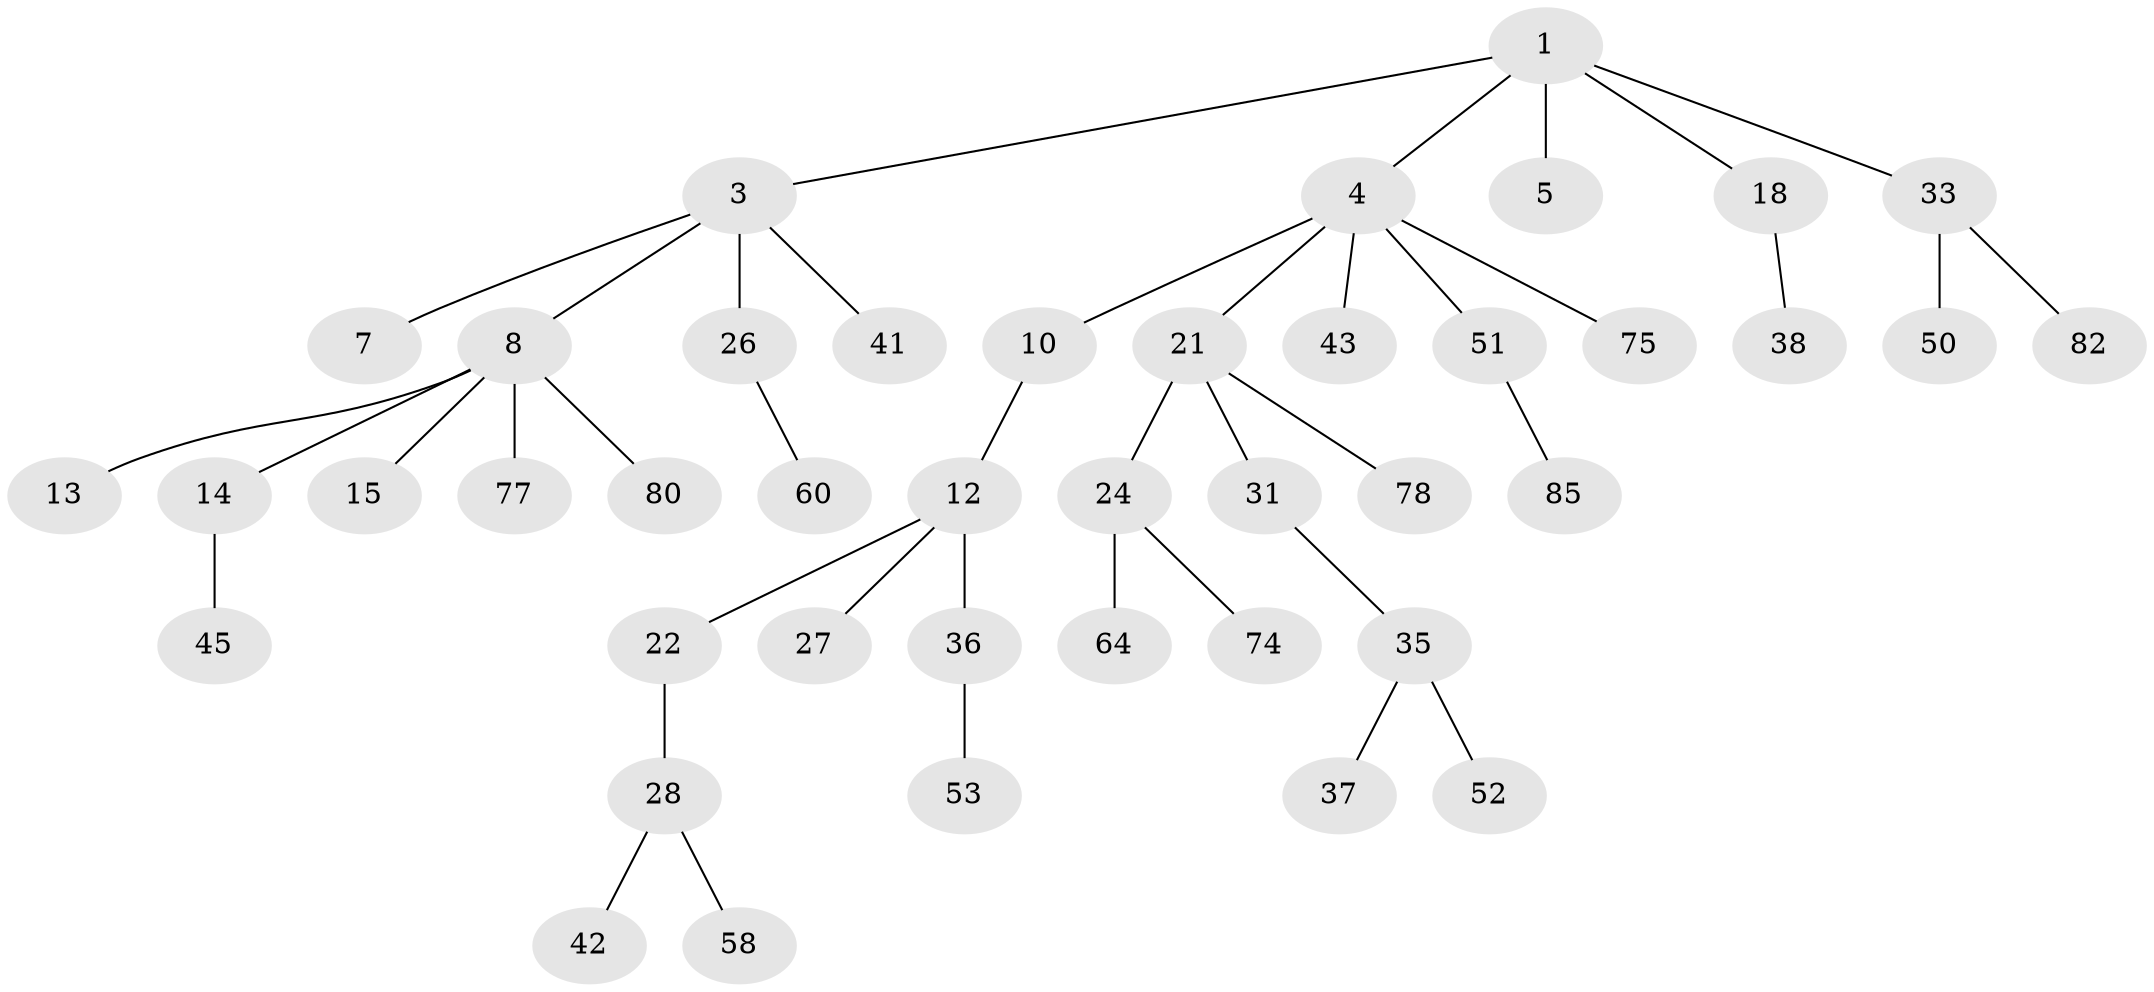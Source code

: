 // original degree distribution, {3: 0.10588235294117647, 4: 0.08235294117647059, 5: 0.03529411764705882, 6: 0.011764705882352941, 2: 0.24705882352941178, 1: 0.5058823529411764, 7: 0.011764705882352941}
// Generated by graph-tools (version 1.1) at 2025/15/03/09/25 04:15:38]
// undirected, 42 vertices, 41 edges
graph export_dot {
graph [start="1"]
  node [color=gray90,style=filled];
  1 [super="+2"];
  3 [super="+6"];
  4 [super="+34+67+9"];
  5 [super="+62"];
  7;
  8 [super="+44"];
  10 [super="+25+83+11"];
  12 [super="+16+56+39"];
  13;
  14;
  15;
  18;
  21 [super="+32"];
  22 [super="+54+84"];
  24 [super="+47+30"];
  26;
  27;
  28 [super="+29"];
  31 [super="+65"];
  33;
  35;
  36;
  37 [super="+61"];
  38 [super="+81"];
  41;
  42 [super="+55"];
  43;
  45;
  50;
  51;
  52;
  53 [super="+69"];
  58 [super="+59+71"];
  60;
  64 [super="+70"];
  74;
  75;
  77;
  78;
  80;
  82;
  85;
  1 -- 5;
  1 -- 33;
  1 -- 18;
  1 -- 3;
  1 -- 4;
  3 -- 7;
  3 -- 8;
  3 -- 26;
  3 -- 41;
  4 -- 10;
  4 -- 21;
  4 -- 51;
  4 -- 43;
  4 -- 75;
  8 -- 13;
  8 -- 14;
  8 -- 15;
  8 -- 77;
  8 -- 80;
  10 -- 12;
  12 -- 27;
  12 -- 36;
  12 -- 22;
  14 -- 45;
  18 -- 38;
  21 -- 24;
  21 -- 31;
  21 -- 78;
  22 -- 28;
  24 -- 74;
  24 -- 64;
  26 -- 60;
  28 -- 42;
  28 -- 58;
  31 -- 35;
  33 -- 50;
  33 -- 82;
  35 -- 37;
  35 -- 52;
  36 -- 53;
  51 -- 85;
}
